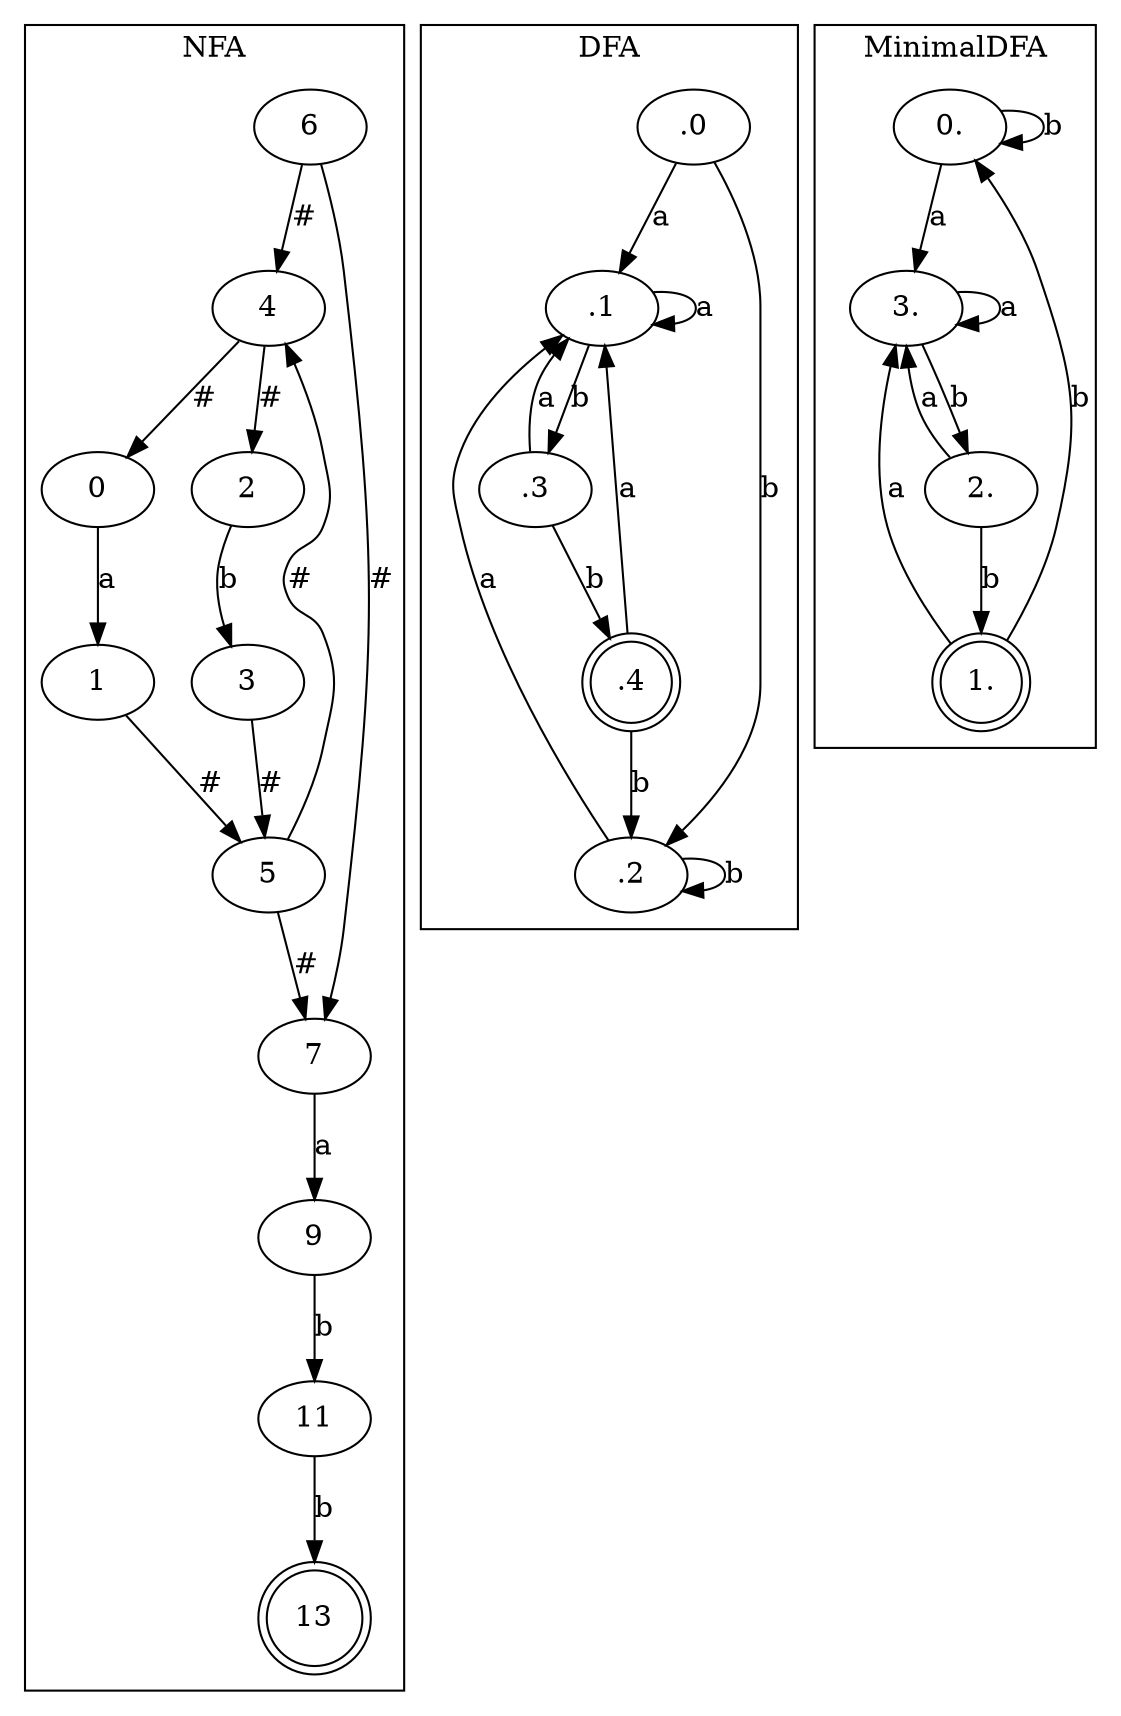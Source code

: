 digraph G{
    subgraph cluster_0 {
      label = "NFA";
	  6 -> 4 [label="#"];
	  4 -> 0 [label="#"];
	  0 -> 1 [label="a"];
	  1 -> 5 [label="#"];
	  5 -> 7 [label="#"];
	  7 -> 9 [label="a"];
	  9 -> 11 [label="b"];
	  11 -> 13 [label="b"];
	  5 -> 4 [label="#"];
	  4 -> 2 [label="#"];
	  2 -> 3 [label="b"];
	  3 -> 5 [label="#"];
	  6 -> 7 [label="#"];
	  13 [shape=doublecircle];
    }
    subgraph cluster_1 {
      label = "DFA";
	  .0 -> .1 [label="a"];
	  .0 -> .2 [label="b"];
	  .1 -> .1 [label="a"];
	  .1 -> .3 [label="b"];
	  .2 -> .1 [label="a"];
	  .2 -> .2 [label="b"];
	  .3 -> .1 [label="a"];
	  .3 -> .4 [label="b"];
	  .4 -> .1 [label="a"];
	  .4 -> .2 [label="b"];
	  .4 [shape=doublecircle];
    }
    subgraph cluster_2 {
      label = "MinimalDFA";
	  0. -> 3. [label="a"];
	  0. -> 0. [label="b"];
	  1. -> 3. [label="a"];
	  1. -> 0. [label="b"];
	  2. -> 3. [label="a"];
	  2. -> 1. [label="b"];
	  3. -> 3. [label="a"];
	  3. -> 2. [label="b"];
	  1. [shape=doublecircle];
    }
}

